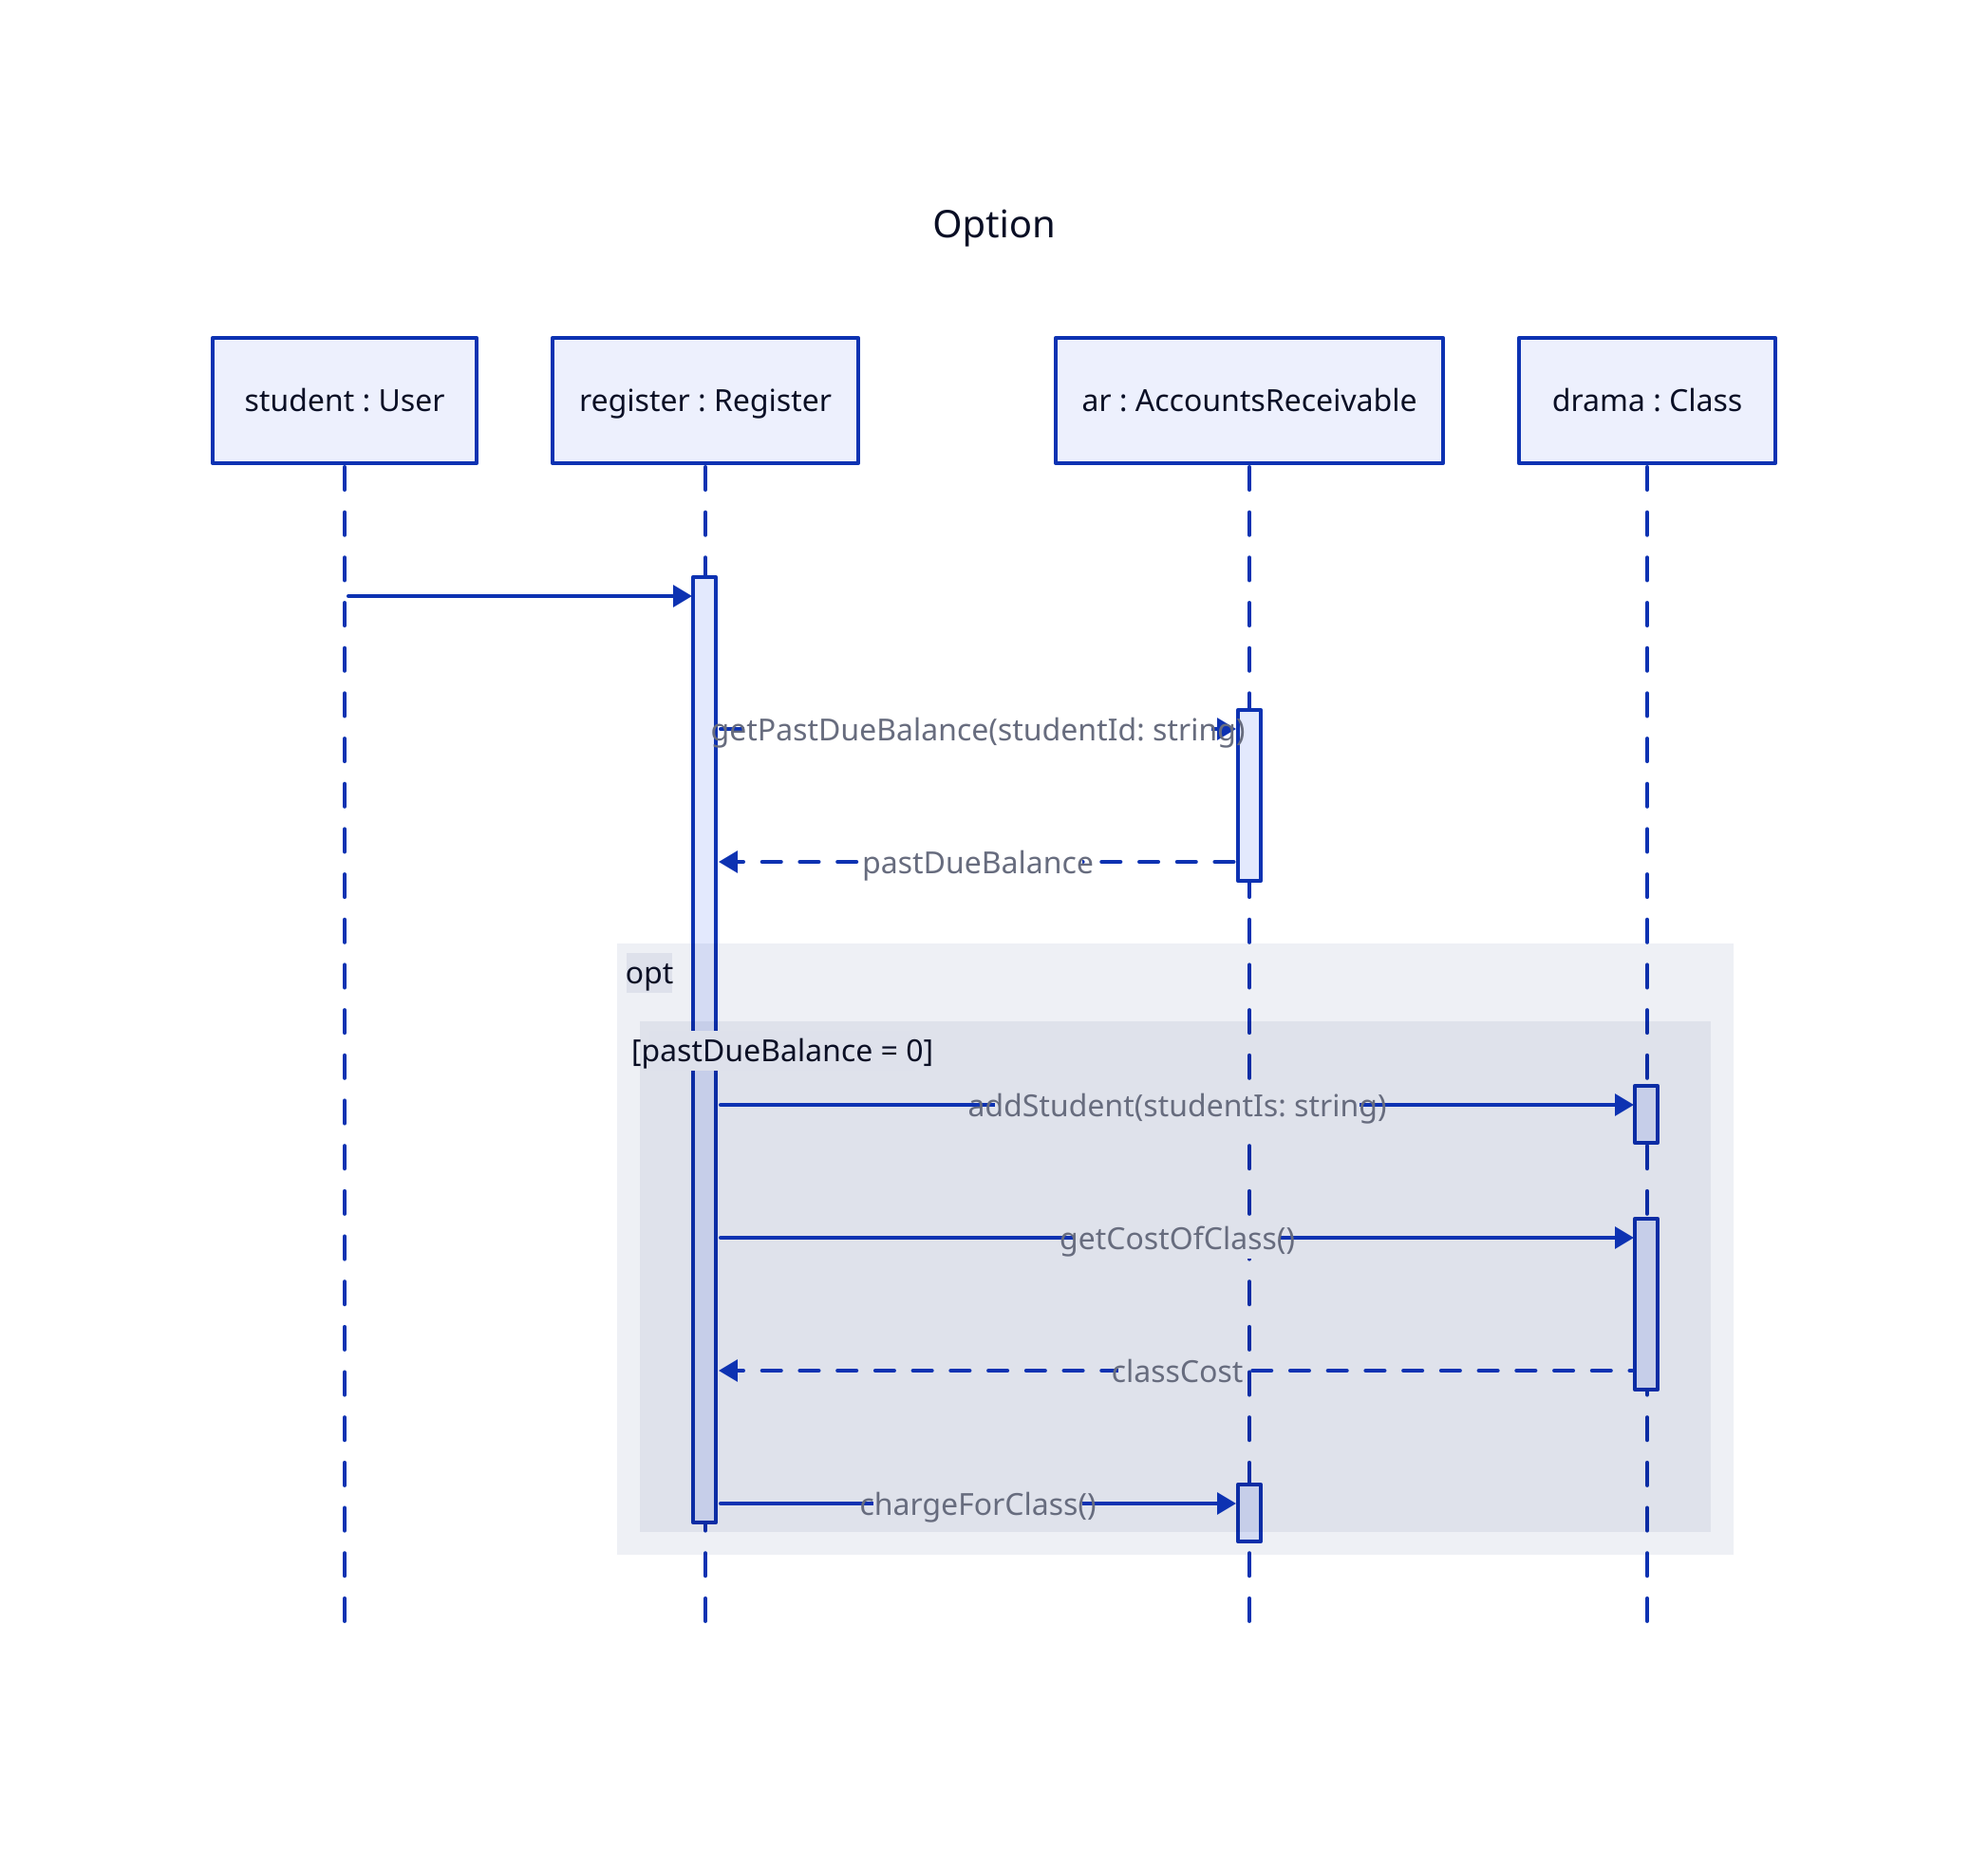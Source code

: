 Option: {
    shape: sequence_diagram
    style: {
        font-size: 20
    }

    student: student : User
    register: register : Register
    ar: ar : AccountsReceivable
    drama: drama : Class

    student -> register.lifeline
    register.lifeline -> ar.lifeline: getPastDueBalance(studentId: string)
    register.lifeline <- ar.lifeline: pastDueBalance {
        style.stroke-dash: 5
    }

    opt: {
        \[pastDueBalance = 0\]: {
            register.lifeline -> drama.span1: addStudent(studentIs: string)
            register.lifeline -> drama.span2: getCostOfClass()
            register.lifeline <- drama.span2: classCost {
                style.stroke-dash: 5
            }

            register.lifeline -> ar.span: chargeForClass()
        }
    }

}